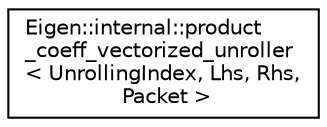 digraph "Graphical Class Hierarchy"
{
  edge [fontname="Helvetica",fontsize="10",labelfontname="Helvetica",labelfontsize="10"];
  node [fontname="Helvetica",fontsize="10",shape=record];
  rankdir="LR";
  Node1 [label="Eigen::internal::product\l_coeff_vectorized_unroller\l\< UnrollingIndex, Lhs, Rhs,\l Packet \>",height=0.2,width=0.4,color="black", fillcolor="white", style="filled",URL="$struct_eigen_1_1internal_1_1product__coeff__vectorized__unroller.html"];
}
